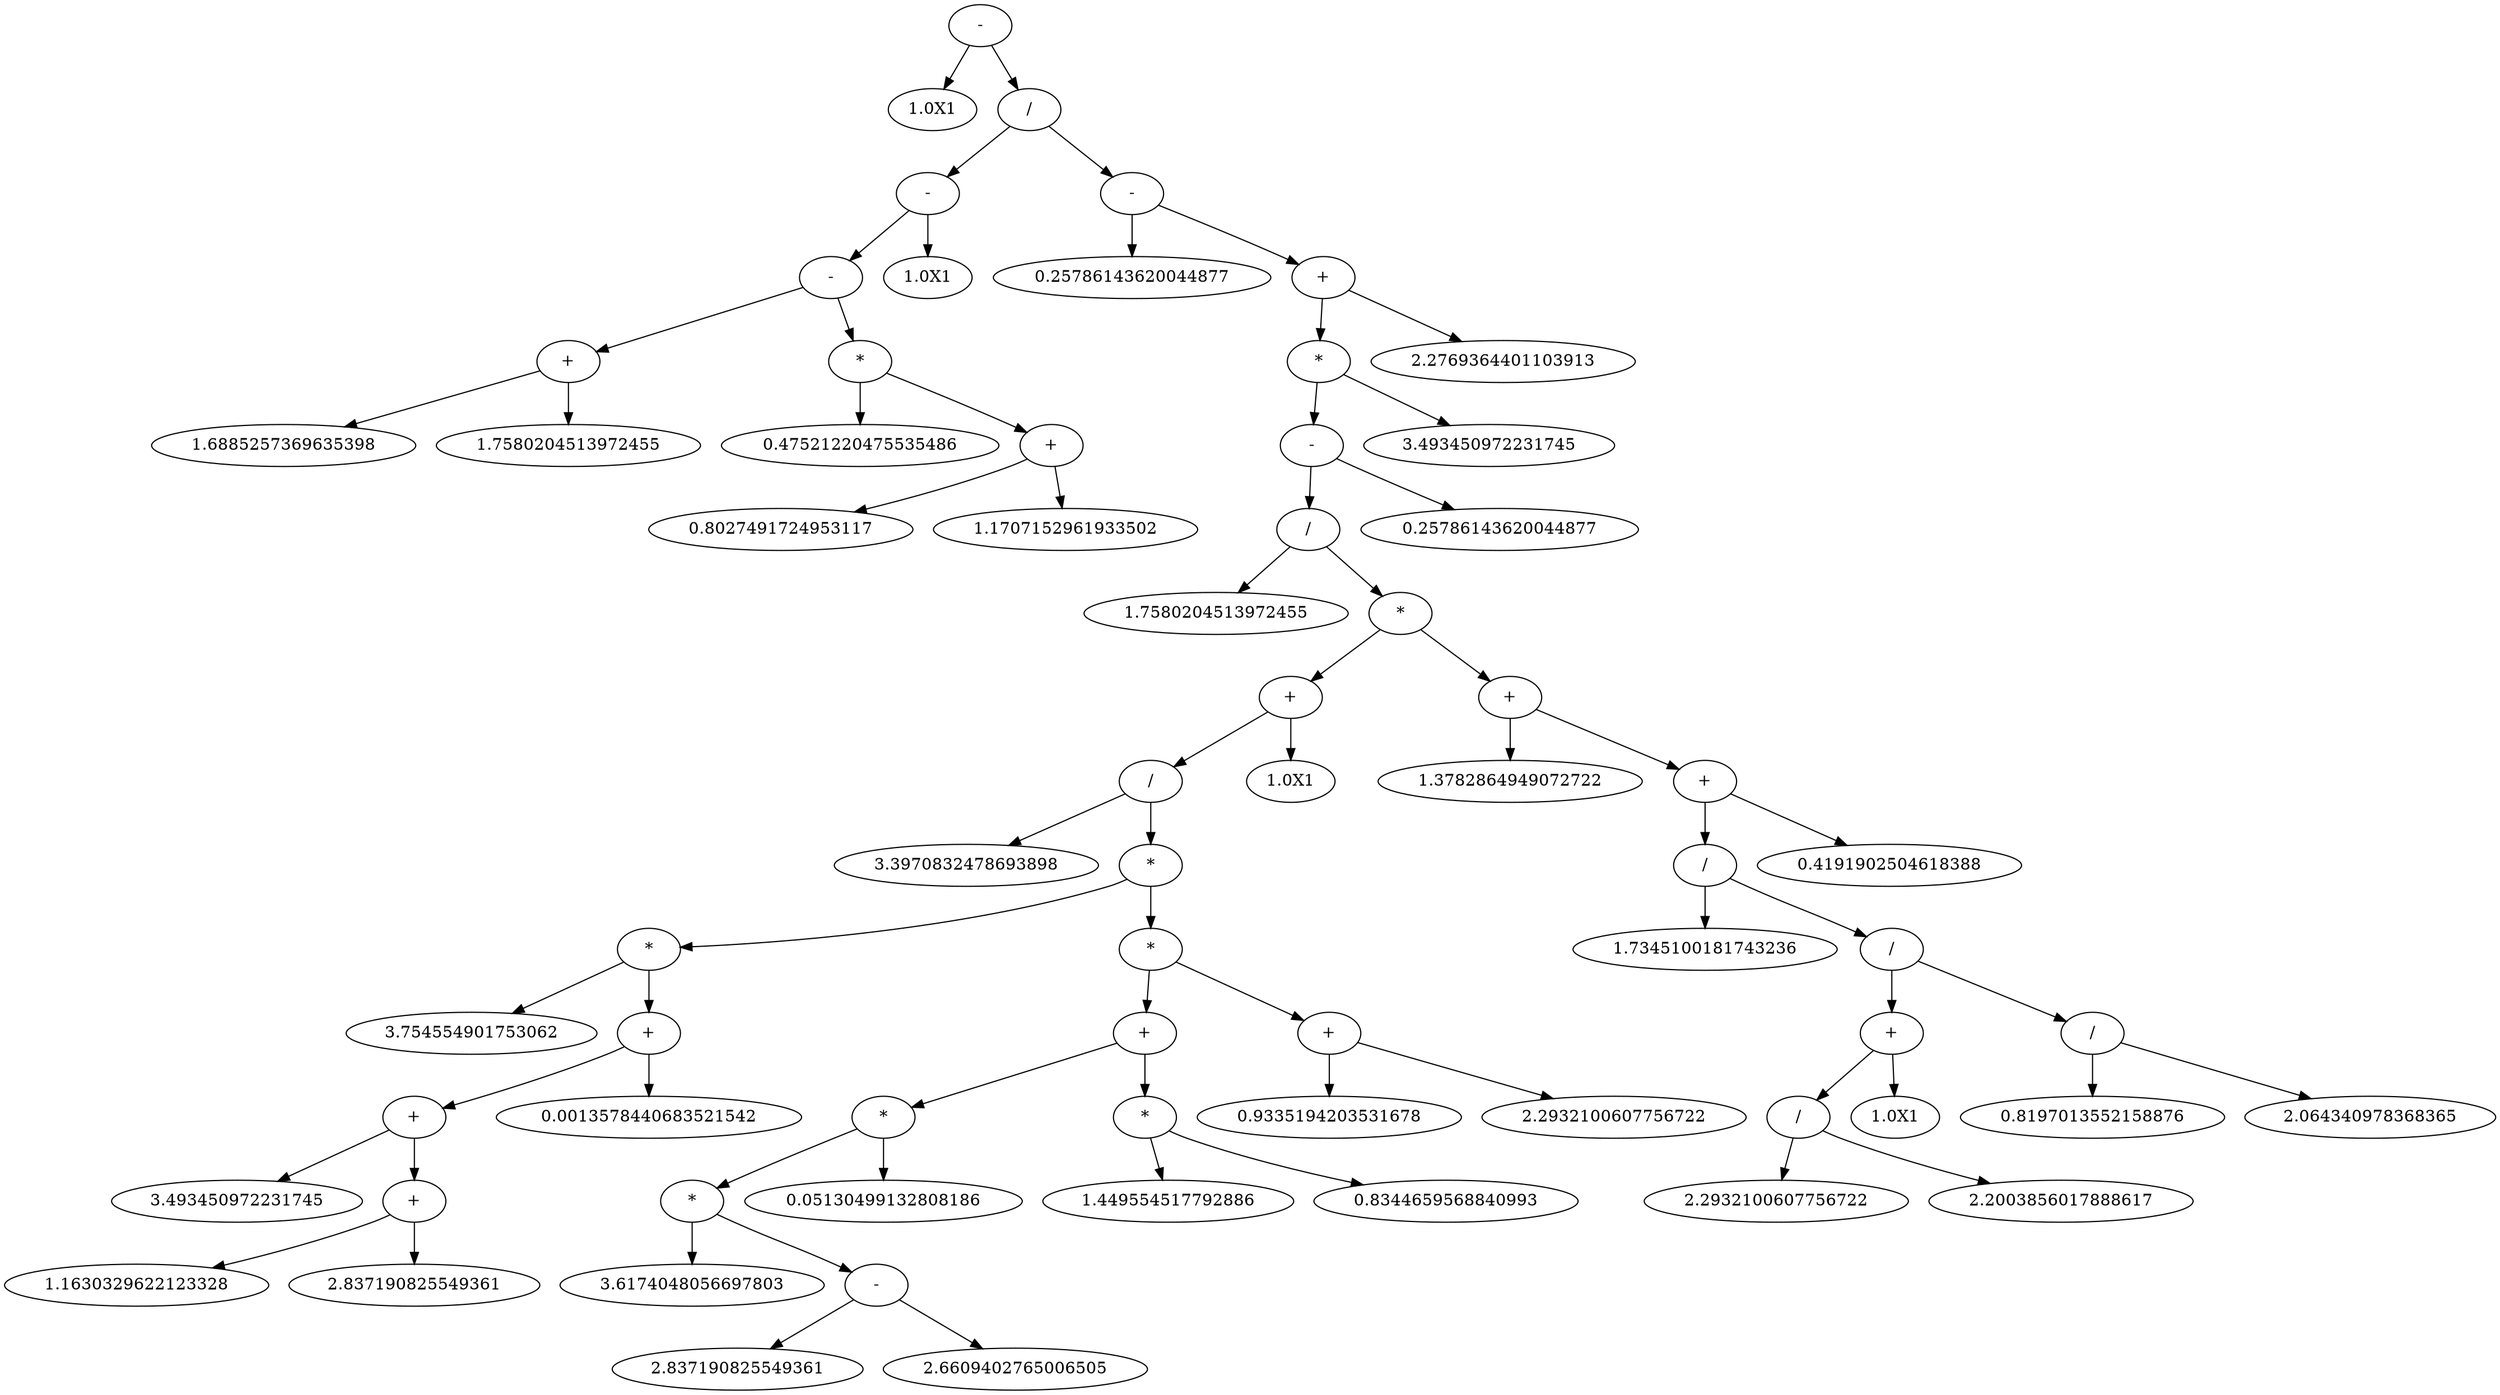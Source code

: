 digraph G {

N1330278544 -> N1870252780;
N1330278544 -> N1729199940;
N1330278544[label="-"];
N1870252780[label="1.0X1"];
N1729199940 -> N466002798;
N1729199940 -> N33524623;
N1729199940[label="/"];
N466002798 -> N947679291;
N466002798 -> N575335780;
N466002798[label="-"];
N947679291 -> N205125520;
N947679291 -> N1911006827;
N947679291[label="-"];
N205125520 -> N717356484;
N205125520 -> N1595212853;
N205125520[label="+"];
N717356484[label="1.6885257369635398"];
N1595212853[label="1.7580204513972455"];
N1911006827 -> N475266352;
N1911006827 -> N1355531311;
N1911006827[label="*"];
N475266352[label="0.47521220475535486"];
N1355531311 -> N1967205423;
N1355531311 -> N42121758;
N1355531311[label="+"];
N1967205423[label="0.8027491724953117"];
N42121758[label="1.1707152961933502"];
N575335780[label="1.0X1"];
N33524623 -> N20671747;
N33524623 -> N257895351;
N33524623[label="-"];
N20671747[label="0.25786143620044877"];
N257895351 -> N1929600551;
N257895351 -> N1690716179;
N257895351[label="+"];
N1929600551 -> N1053782781;
N1929600551 -> N1211888640;
N1929600551[label="*"];
N1053782781 -> N564160838;
N1053782781 -> N2012232625;
N1053782781[label="-"];
N564160838 -> N846063400;
N564160838 -> N627150481;
N564160838[label="/"];
N846063400[label="1.7580204513972455"];
N627150481 -> N128526626;
N627150481 -> N1911728085;
N627150481[label="*"];
N128526626 -> N754666084;
N128526626 -> N88558700;
N128526626[label="+"];
N754666084 -> N1265210847;
N754666084 -> N801197928;
N754666084[label="/"];
N1265210847[label="3.3970832478693898"];
N801197928 -> N1495242910;
N801197928 -> N1711574013;
N801197928[label="*"];
N1495242910 -> N1631862159;
N1495242910 -> N1146848448;
N1495242910[label="*"];
N1631862159[label="3.754554901753062"];
N1146848448 -> N1638215613;
N1146848448 -> N591137559;
N1146848448[label="+"];
N1638215613 -> N1674896058;
N1638215613 -> N2075203460;
N1638215613[label="+"];
N1674896058[label="3.493450972231745"];
N2075203460 -> N866191240;
N2075203460 -> N1879492184;
N2075203460[label="+"];
N866191240[label="1.1630329622123328"];
N1879492184[label="2.837190825549361"];
N591137559[label="0.0013578440683521542"];
N1711574013 -> N872627152;
N1711574013 -> N1207769059;
N1711574013[label="*"];
N872627152 -> N2094777811;
N872627152 -> N984213526;
N872627152[label="+"];
N2094777811 -> N400136488;
N2094777811 -> N942986815;
N2094777811[label="*"];
N400136488 -> N451111351;
N400136488 -> N1879034789;
N400136488[label="*"];
N451111351[label="3.6174048056697803"];
N1879034789 -> N875827115;
N1879034789 -> N716157500;
N1879034789[label="-"];
N875827115[label="2.837190825549361"];
N716157500[label="2.6609402765006505"];
N942986815[label="0.05130499132808186"];
N984213526 -> N729864207;
N984213526 -> N984849465;
N984213526[label="*"];
N729864207[label="1.449554517792886"];
N984849465[label="0.8344659568840993"];
N1207769059 -> N787387795;
N1207769059 -> N2030562336;
N1207769059[label="+"];
N787387795[label="0.9335194203531678"];
N2030562336[label="2.2932100607756722"];
N88558700[label="1.0X1"];
N1911728085 -> N1416233903;
N1911728085 -> N1914572623;
N1911728085[label="+"];
N1416233903[label="1.3782864949072722"];
N1914572623 -> N679890578;
N1914572623 -> N1856426318;
N1914572623[label="+"];
N679890578 -> N1792393294;
N679890578 -> N1748225580;
N679890578[label="/"];
N1792393294[label="1.7345100181743236"];
N1748225580 -> N1918627686;
N1748225580 -> N716143810;
N1748225580[label="/"];
N1918627686 -> N1849433705;
N1918627686 -> N411631404;
N1918627686[label="+"];
N1849433705 -> N897913732;
N1849433705 -> N1688019098;
N1849433705[label="/"];
N897913732[label="2.2932100607756722"];
N1688019098[label="2.2003856017888617"];
N411631404[label="1.0X1"];
N716143810 -> N1792845110;
N716143810 -> N896681694;
N716143810[label="/"];
N1792845110[label="0.8197013552158876"];
N896681694[label="2.064340978368365"];
N1856426318[label="0.4191902504618388"];
N2012232625[label="0.25786143620044877"];
N1211888640[label="3.493450972231745"];
N1690716179[label="2.2769364401103913"];

}
